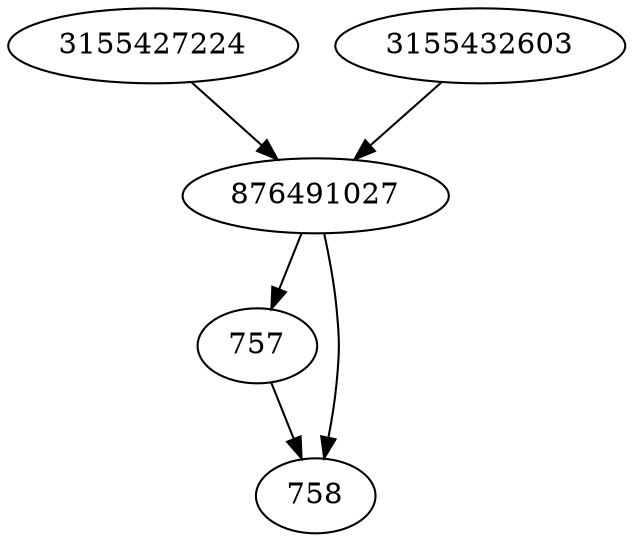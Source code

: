 strict digraph  {
876491027;
757;
758;
3155427224;
3155432603;
876491027 -> 757;
876491027 -> 758;
757 -> 758;
3155427224 -> 876491027;
3155432603 -> 876491027;
}
